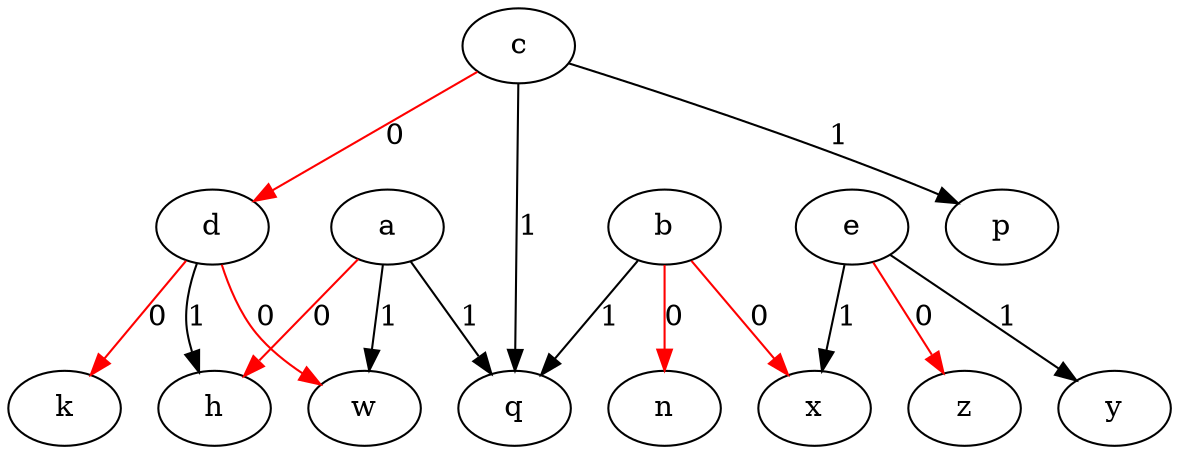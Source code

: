 strict digraph  {
	a -> w	 [label=1];
	a -> q	 [label=1];
	a -> h	 [color=red,
		label=0];
	b -> x	 [color=red,
		label=0];
	b -> q	 [label=1];
	b -> n	 [color=red,
		label=0];
	d -> w	 [color=red,
		label=0];
	d -> k	 [color=red,
		label=0];
	d -> h	 [label=1];
	c -> d	 [color=red,
		label=0];
	c -> q	 [label=1];
	c -> p	 [label=1];
	e -> x	 [label=1];
	e -> z	 [color=red,
		label=0];
	e -> y	 [label=1];
}
